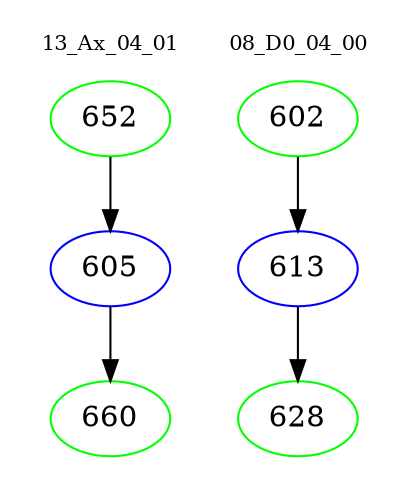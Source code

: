 digraph{
subgraph cluster_0 {
color = white
label = "13_Ax_04_01";
fontsize=10;
T0_652 [label="652", color="green"]
T0_652 -> T0_605 [color="black"]
T0_605 [label="605", color="blue"]
T0_605 -> T0_660 [color="black"]
T0_660 [label="660", color="green"]
}
subgraph cluster_1 {
color = white
label = "08_D0_04_00";
fontsize=10;
T1_602 [label="602", color="green"]
T1_602 -> T1_613 [color="black"]
T1_613 [label="613", color="blue"]
T1_613 -> T1_628 [color="black"]
T1_628 [label="628", color="green"]
}
}

